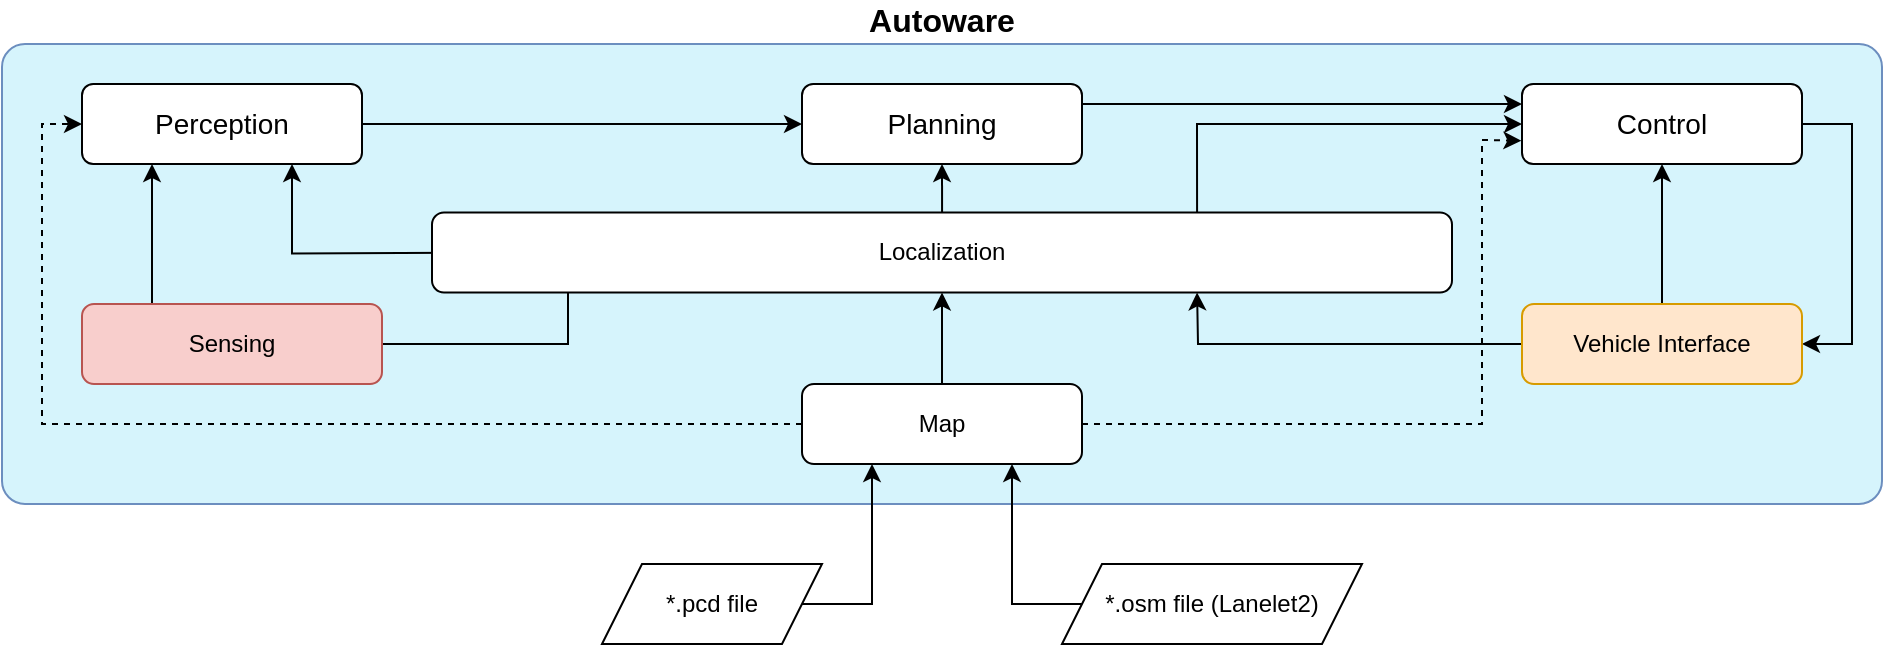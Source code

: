 <mxfile version="21.5.0" type="device">
  <diagram name="Page-1" id="CpT_m-j7Am7sjx0DqRG0">
    <mxGraphModel dx="1022" dy="2010" grid="1" gridSize="10" guides="1" tooltips="1" connect="1" arrows="1" fold="1" page="1" pageScale="1" pageWidth="850" pageHeight="1100" math="0" shadow="0">
      <root>
        <mxCell id="0" />
        <mxCell id="1" parent="0" />
        <mxCell id="Plg7_6MNTwFWpvIPU5Ms-43" value="&lt;div&gt;Autoware&lt;/div&gt;" style="rounded=1;whiteSpace=wrap;html=1;labelPosition=center;verticalLabelPosition=top;align=center;verticalAlign=bottom;arcSize=5;fontSize=16;fontStyle=1;fillColor=#D6F4FC;strokeColor=#6c8ebf;labelBackgroundColor=none;" parent="1" vertex="1">
          <mxGeometry x="170" y="-200" width="940" height="230" as="geometry" />
        </mxCell>
        <mxCell id="Plg7_6MNTwFWpvIPU5Ms-68" style="edgeStyle=orthogonalEdgeStyle;rounded=0;orthogonalLoop=1;jettySize=auto;html=1;" parent="1" source="Plg7_6MNTwFWpvIPU5Ms-44" target="Plg7_6MNTwFWpvIPU5Ms-46" edge="1">
          <mxGeometry relative="1" as="geometry" />
        </mxCell>
        <mxCell id="Plg7_6MNTwFWpvIPU5Ms-44" value="&lt;div&gt;Perception&lt;/div&gt;" style="rounded=1;whiteSpace=wrap;html=1;fontSize=14;arcSize=14;fontStyle=0;" parent="1" vertex="1">
          <mxGeometry x="210" y="-180" width="140" height="40" as="geometry" />
        </mxCell>
        <mxCell id="Plg7_6MNTwFWpvIPU5Ms-73" style="edgeStyle=orthogonalEdgeStyle;rounded=0;orthogonalLoop=1;jettySize=auto;html=1;entryX=0;entryY=0.25;entryDx=0;entryDy=0;exitX=1;exitY=0.25;exitDx=0;exitDy=0;" parent="1" source="Plg7_6MNTwFWpvIPU5Ms-46" target="Plg7_6MNTwFWpvIPU5Ms-47" edge="1">
          <mxGeometry relative="1" as="geometry">
            <mxPoint x="705.04" y="-260.85" as="sourcePoint" />
          </mxGeometry>
        </mxCell>
        <mxCell id="Plg7_6MNTwFWpvIPU5Ms-46" value="&lt;div&gt;Planning&lt;/div&gt;" style="rounded=1;whiteSpace=wrap;html=1;labelPosition=center;verticalLabelPosition=middle;align=center;verticalAlign=middle;arcSize=14;fontSize=14;fontStyle=0;" parent="1" vertex="1">
          <mxGeometry x="570" y="-180" width="140" height="40" as="geometry" />
        </mxCell>
        <mxCell id="Plg7_6MNTwFWpvIPU5Ms-75" style="edgeStyle=orthogonalEdgeStyle;rounded=0;orthogonalLoop=1;jettySize=auto;html=1;entryX=1;entryY=0.5;entryDx=0;entryDy=0;exitX=1;exitY=0.5;exitDx=0;exitDy=0;" parent="1" source="Plg7_6MNTwFWpvIPU5Ms-47" target="Plg7_6MNTwFWpvIPU5Ms-50" edge="1">
          <mxGeometry relative="1" as="geometry">
            <Array as="points">
              <mxPoint x="1095" y="-160" />
              <mxPoint x="1095" y="-50" />
            </Array>
          </mxGeometry>
        </mxCell>
        <mxCell id="Plg7_6MNTwFWpvIPU5Ms-47" value="&lt;div&gt;Control&lt;/div&gt;" style="rounded=1;whiteSpace=wrap;html=1;labelPosition=center;verticalLabelPosition=middle;align=center;verticalAlign=middle;arcSize=14;fontSize=14;fontStyle=0;" parent="1" vertex="1">
          <mxGeometry x="930" y="-180" width="140" height="40" as="geometry" />
        </mxCell>
        <mxCell id="Plg7_6MNTwFWpvIPU5Ms-69" style="edgeStyle=orthogonalEdgeStyle;rounded=0;orthogonalLoop=1;jettySize=auto;html=1;entryX=0.25;entryY=1;entryDx=0;entryDy=0;" parent="1" source="Plg7_6MNTwFWpvIPU5Ms-48" target="Plg7_6MNTwFWpvIPU5Ms-51" edge="1">
          <mxGeometry relative="1" as="geometry">
            <Array as="points">
              <mxPoint x="453" y="-50" />
              <mxPoint x="453" y="-110" />
            </Array>
          </mxGeometry>
        </mxCell>
        <mxCell id="Plg7_6MNTwFWpvIPU5Ms-95" value="Sensors data" style="edgeLabel;html=1;align=center;verticalAlign=middle;resizable=0;points=[];spacingLeft=3;labelBackgroundColor=none;" parent="Plg7_6MNTwFWpvIPU5Ms-69" vertex="1" connectable="0">
          <mxGeometry x="0.85" relative="1" as="geometry">
            <mxPoint x="82" y="-11" as="offset" />
          </mxGeometry>
        </mxCell>
        <mxCell id="Plg7_6MNTwFWpvIPU5Ms-82" style="edgeStyle=orthogonalEdgeStyle;rounded=0;orthogonalLoop=1;jettySize=auto;html=1;entryX=0.25;entryY=1;entryDx=0;entryDy=0;exitX=0.25;exitY=0;exitDx=0;exitDy=0;" parent="1" source="Plg7_6MNTwFWpvIPU5Ms-48" target="Plg7_6MNTwFWpvIPU5Ms-44" edge="1">
          <mxGeometry relative="1" as="geometry">
            <Array as="points">
              <mxPoint x="245" y="-60" />
            </Array>
          </mxGeometry>
        </mxCell>
        <mxCell id="Plg7_6MNTwFWpvIPU5Ms-48" value="Sensing" style="rounded=1;whiteSpace=wrap;html=1;fillColor=#f8cecc;strokeColor=#b85450;" parent="1" vertex="1">
          <mxGeometry x="210" y="-70" width="150" height="40" as="geometry" />
        </mxCell>
        <mxCell id="Plg7_6MNTwFWpvIPU5Ms-70" style="edgeStyle=orthogonalEdgeStyle;rounded=0;orthogonalLoop=1;jettySize=auto;html=1;entryX=0;entryY=0.5;entryDx=0;entryDy=0;dashed=1;exitX=0;exitY=0.5;exitDx=0;exitDy=0;" parent="1" source="Plg7_6MNTwFWpvIPU5Ms-49" target="Plg7_6MNTwFWpvIPU5Ms-44" edge="1">
          <mxGeometry relative="1" as="geometry">
            <mxPoint x="460" y="-40" as="sourcePoint" />
            <Array as="points">
              <mxPoint x="190" y="-10" />
              <mxPoint x="190" y="-160" />
            </Array>
          </mxGeometry>
        </mxCell>
        <mxCell id="Plg7_6MNTwFWpvIPU5Ms-71" value="" style="edgeStyle=orthogonalEdgeStyle;rounded=0;orthogonalLoop=1;jettySize=auto;html=1;" parent="1" source="Plg7_6MNTwFWpvIPU5Ms-49" edge="1">
          <mxGeometry relative="1" as="geometry">
            <mxPoint x="640" y="-75.76" as="targetPoint" />
          </mxGeometry>
        </mxCell>
        <mxCell id="Plg7_6MNTwFWpvIPU5Ms-49" value="Map" style="rounded=1;whiteSpace=wrap;html=1;" parent="1" vertex="1">
          <mxGeometry x="570.0" y="-30" width="140" height="40" as="geometry" />
        </mxCell>
        <mxCell id="Plg7_6MNTwFWpvIPU5Ms-74" value="" style="edgeStyle=orthogonalEdgeStyle;rounded=0;orthogonalLoop=1;jettySize=auto;html=1;entryX=0.5;entryY=1;entryDx=0;entryDy=0;spacing=-1;spacingBottom=21;spacingLeft=-2;labelBackgroundColor=none;" parent="1" source="Plg7_6MNTwFWpvIPU5Ms-50" target="Plg7_6MNTwFWpvIPU5Ms-47" edge="1">
          <mxGeometry x="0.6" y="-25" relative="1" as="geometry">
            <mxPoint as="offset" />
          </mxGeometry>
        </mxCell>
        <mxCell id="Plg7_6MNTwFWpvIPU5Ms-80" style="edgeStyle=orthogonalEdgeStyle;rounded=0;orthogonalLoop=1;jettySize=auto;html=1;entryX=0.75;entryY=1;entryDx=0;entryDy=0;" parent="1" source="Plg7_6MNTwFWpvIPU5Ms-50" edge="1">
          <mxGeometry relative="1" as="geometry">
            <mxPoint x="767.54" y="-75.76" as="targetPoint" />
          </mxGeometry>
        </mxCell>
        <mxCell id="Plg7_6MNTwFWpvIPU5Ms-50" value="Vehicle Interface" style="rounded=1;whiteSpace=wrap;html=1;fillColor=#ffe6cc;strokeColor=#d79b00;" parent="1" vertex="1">
          <mxGeometry x="930" y="-70" width="140" height="40" as="geometry" />
        </mxCell>
        <mxCell id="Plg7_6MNTwFWpvIPU5Ms-81" value="" style="edgeStyle=orthogonalEdgeStyle;rounded=0;orthogonalLoop=1;jettySize=auto;html=1;entryX=0.5;entryY=1;entryDx=0;entryDy=0;spacingLeft=0;labelBackgroundColor=none;" parent="1" target="Plg7_6MNTwFWpvIPU5Ms-46" edge="1">
          <mxGeometry x="0.333" y="-40" relative="1" as="geometry">
            <mxPoint x="640.04" y="-115.76" as="sourcePoint" />
            <mxPoint as="offset" />
          </mxGeometry>
        </mxCell>
        <mxCell id="Plg7_6MNTwFWpvIPU5Ms-83" style="edgeStyle=orthogonalEdgeStyle;rounded=0;orthogonalLoop=1;jettySize=auto;html=1;entryX=0.75;entryY=1;entryDx=0;entryDy=0;" parent="1" target="Plg7_6MNTwFWpvIPU5Ms-44" edge="1">
          <mxGeometry relative="1" as="geometry">
            <mxPoint x="430" y="-95.75" as="sourcePoint" />
          </mxGeometry>
        </mxCell>
        <mxCell id="Plg7_6MNTwFWpvIPU5Ms-84" value="" style="edgeStyle=orthogonalEdgeStyle;rounded=0;orthogonalLoop=1;jettySize=auto;html=1;entryX=0;entryY=0.5;entryDx=0;entryDy=0;labelBackgroundColor=none;exitX=0.75;exitY=0;exitDx=0;exitDy=0;" parent="1" target="Plg7_6MNTwFWpvIPU5Ms-47" edge="1">
          <mxGeometry x="0.577" y="10" relative="1" as="geometry">
            <mxPoint x="767.54" y="-115.76" as="sourcePoint" />
            <Array as="points">
              <mxPoint x="768.04" y="-160" />
            </Array>
            <mxPoint as="offset" />
          </mxGeometry>
        </mxCell>
        <mxCell id="Plg7_6MNTwFWpvIPU5Ms-51" value="Localization" style="rounded=1;whiteSpace=wrap;html=1;" parent="1" vertex="1">
          <mxGeometry x="385" y="-115.76" width="510" height="40" as="geometry" />
        </mxCell>
        <mxCell id="Plg7_6MNTwFWpvIPU5Ms-77" value="" style="endArrow=classic;html=1;rounded=0;exitX=1;exitY=0.5;exitDx=0;exitDy=0;entryX=-0.002;entryY=0.709;entryDx=0;entryDy=0;entryPerimeter=0;dashed=1;" parent="1" source="Plg7_6MNTwFWpvIPU5Ms-49" target="Plg7_6MNTwFWpvIPU5Ms-47" edge="1">
          <mxGeometry width="50" height="50" relative="1" as="geometry">
            <mxPoint x="855.04" y="40" as="sourcePoint" />
            <mxPoint x="1055.04" y="-200" as="targetPoint" />
            <Array as="points">
              <mxPoint x="910" y="-10" />
              <mxPoint x="910" y="-80" />
              <mxPoint x="910" y="-152" />
            </Array>
          </mxGeometry>
        </mxCell>
        <mxCell id="Plg7_6MNTwFWpvIPU5Ms-101" style="edgeStyle=orthogonalEdgeStyle;rounded=0;orthogonalLoop=1;jettySize=auto;html=1;entryX=0.25;entryY=1;entryDx=0;entryDy=0;exitX=1;exitY=0.5;exitDx=0;exitDy=0;" parent="1" source="Plg7_6MNTwFWpvIPU5Ms-98" target="Plg7_6MNTwFWpvIPU5Ms-49" edge="1">
          <mxGeometry relative="1" as="geometry">
            <Array as="points">
              <mxPoint x="605" y="80" />
            </Array>
          </mxGeometry>
        </mxCell>
        <mxCell id="Plg7_6MNTwFWpvIPU5Ms-98" value="*.pcd file" style="shape=parallelogram;perimeter=parallelogramPerimeter;whiteSpace=wrap;html=1;fixedSize=1;" parent="1" vertex="1">
          <mxGeometry x="470.0" y="60" width="110" height="40" as="geometry" />
        </mxCell>
        <mxCell id="Plg7_6MNTwFWpvIPU5Ms-102" style="edgeStyle=orthogonalEdgeStyle;rounded=0;orthogonalLoop=1;jettySize=auto;html=1;entryX=0.75;entryY=1;entryDx=0;entryDy=0;exitX=0;exitY=0.5;exitDx=0;exitDy=0;" parent="1" source="Plg7_6MNTwFWpvIPU5Ms-100" target="Plg7_6MNTwFWpvIPU5Ms-49" edge="1">
          <mxGeometry relative="1" as="geometry">
            <Array as="points">
              <mxPoint x="675" y="80" />
            </Array>
          </mxGeometry>
        </mxCell>
        <mxCell id="Plg7_6MNTwFWpvIPU5Ms-100" value="*.osm file (Lanelet2)" style="shape=parallelogram;perimeter=parallelogramPerimeter;whiteSpace=wrap;html=1;fixedSize=1;" parent="1" vertex="1">
          <mxGeometry x="700" y="60" width="150" height="40" as="geometry" />
        </mxCell>
      </root>
    </mxGraphModel>
  </diagram>
</mxfile>

